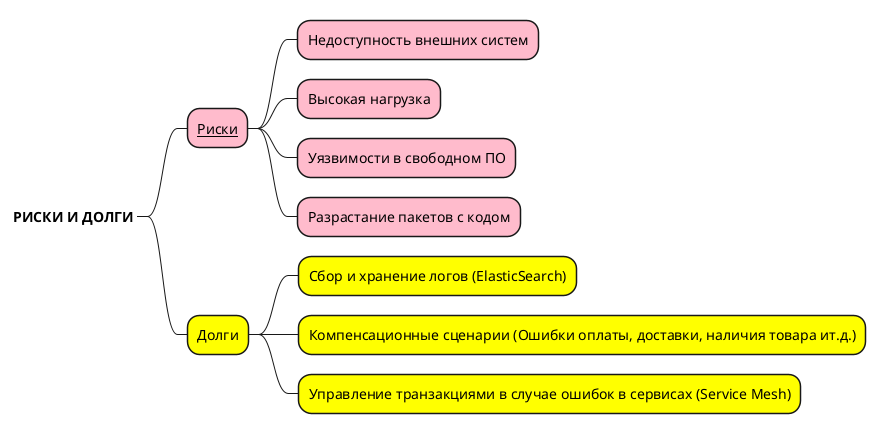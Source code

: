 @startmindmap
*_ <b>РИСКИ И ДОЛГИ </b>
**[#FFBBCC] <u>Риски</u>
***[#FFBBCC] Недоступность внешних систем
***[#FFBBCC] Высокая нагрузка
***[#FFBBCC] Уязвимости в свободном ПО
***[#FFBBCC] Разрастание пакетов с кодом
**[#yellow] Долги
***[#yellow] Сбор и хранение логов (ElasticSearch)
***[#yellow] Компенсационные сценарии (Ошибки оплаты, доставки, наличия товара ит.д.)
***[#yellow] Управление транзакциями в случае ошибок в сервисах (Service Mesh)

@endmindmap
